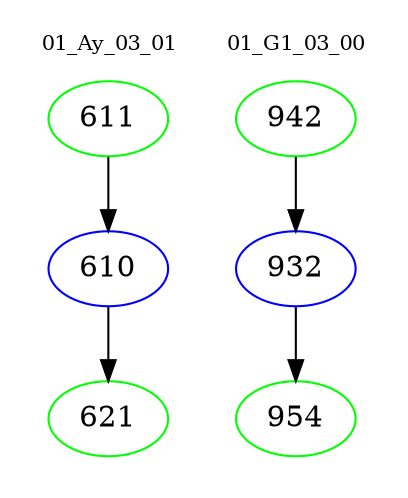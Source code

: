 digraph{
subgraph cluster_0 {
color = white
label = "01_Ay_03_01";
fontsize=10;
T0_611 [label="611", color="green"]
T0_611 -> T0_610 [color="black"]
T0_610 [label="610", color="blue"]
T0_610 -> T0_621 [color="black"]
T0_621 [label="621", color="green"]
}
subgraph cluster_1 {
color = white
label = "01_G1_03_00";
fontsize=10;
T1_942 [label="942", color="green"]
T1_942 -> T1_932 [color="black"]
T1_932 [label="932", color="blue"]
T1_932 -> T1_954 [color="black"]
T1_954 [label="954", color="green"]
}
}

